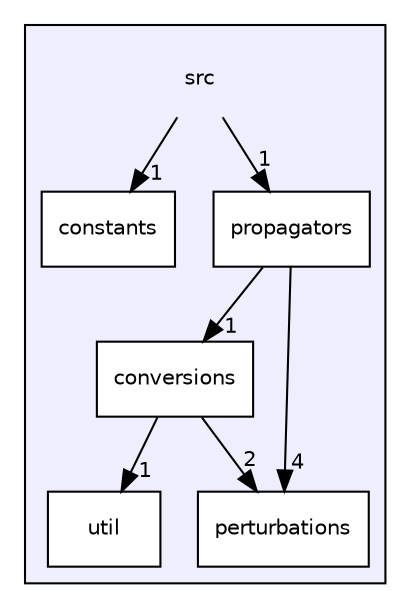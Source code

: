 digraph "src" {
  compound=true
  node [ fontsize="10", fontname="Helvetica"];
  edge [ labelfontsize="10", labelfontname="Helvetica"];
  subgraph clusterdir_68267d1309a1af8e8297ef4c3efbcdba {
    graph [ bgcolor="#eeeeff", pencolor="black", label="" URL="dir_68267d1309a1af8e8297ef4c3efbcdba.html"];
    dir_68267d1309a1af8e8297ef4c3efbcdba [shape=plaintext label="src"];
    dir_55ef98a57036556dcc9a226e6204f780 [shape=box label="constants" color="black" fillcolor="white" style="filled" URL="dir_55ef98a57036556dcc9a226e6204f780.html"];
    dir_7525d6432cd0d075dffa0aef6bc30566 [shape=box label="conversions" color="black" fillcolor="white" style="filled" URL="dir_7525d6432cd0d075dffa0aef6bc30566.html"];
    dir_6d92fb80b9641c838ab72716bed4978c [shape=box label="perturbations" color="black" fillcolor="white" style="filled" URL="dir_6d92fb80b9641c838ab72716bed4978c.html"];
    dir_f17970a62a7e5d096785e593c781d443 [shape=box label="propagators" color="black" fillcolor="white" style="filled" URL="dir_f17970a62a7e5d096785e593c781d443.html"];
    dir_b7878ad5ecbf2506f4125b9d34c97e45 [shape=box label="util" color="black" fillcolor="white" style="filled" URL="dir_b7878ad5ecbf2506f4125b9d34c97e45.html"];
  }
  dir_68267d1309a1af8e8297ef4c3efbcdba->dir_f17970a62a7e5d096785e593c781d443 [headlabel="1", labeldistance=1.5 headhref="dir_000000_000003.html"];
  dir_68267d1309a1af8e8297ef4c3efbcdba->dir_55ef98a57036556dcc9a226e6204f780 [headlabel="1", labeldistance=1.5 headhref="dir_000000_000001.html"];
  dir_7525d6432cd0d075dffa0aef6bc30566->dir_b7878ad5ecbf2506f4125b9d34c97e45 [headlabel="1", labeldistance=1.5 headhref="dir_000002_000004.html"];
  dir_7525d6432cd0d075dffa0aef6bc30566->dir_6d92fb80b9641c838ab72716bed4978c [headlabel="2", labeldistance=1.5 headhref="dir_000002_000005.html"];
  dir_f17970a62a7e5d096785e593c781d443->dir_6d92fb80b9641c838ab72716bed4978c [headlabel="4", labeldistance=1.5 headhref="dir_000003_000005.html"];
  dir_f17970a62a7e5d096785e593c781d443->dir_7525d6432cd0d075dffa0aef6bc30566 [headlabel="1", labeldistance=1.5 headhref="dir_000003_000002.html"];
}
